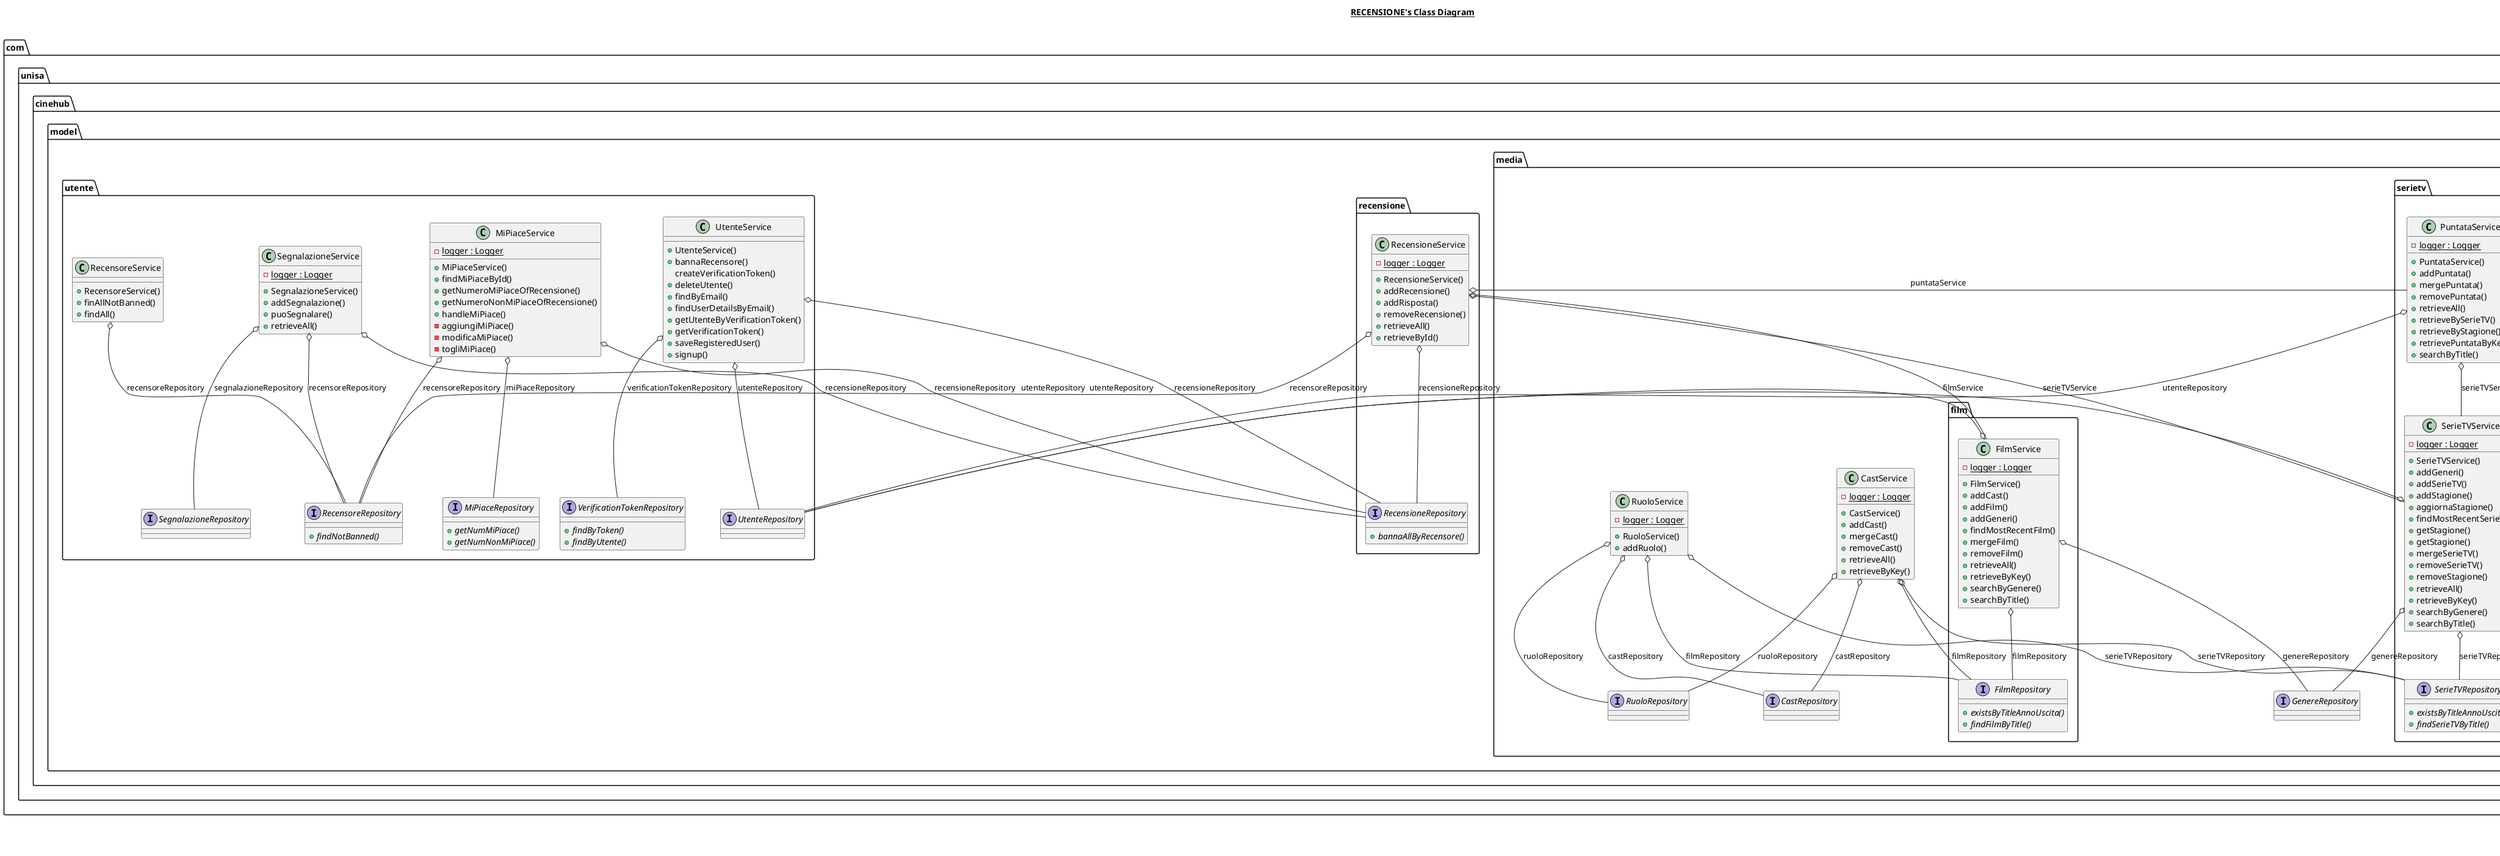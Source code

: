 @startuml

title __RECENSIONE's Class Diagram__\n


    namespace com.unisa.cinehub {
        namespace model {
          namespace media {
            interface com.unisa.cinehub.model.media.CastRepository {
            }
          }
        }
      }


      namespace com.unisa.cinehub {
        namespace model {
          namespace media {
            class com.unisa.cinehub.model.media.CastService {
                {static} - logger : Logger
                + CastService()
                + addCast()
                + mergeCast()
                + removeCast()
                + retrieveAll()
                + retrieveByKey()
            }
          }
        }
      }


      namespace com.unisa.cinehub {
        namespace model {
          namespace media {
            interface com.unisa.cinehub.model.media.GenereRepository {
            }
          }
        }
      }


      namespace com.unisa.cinehub {
        namespace model {
          namespace media {
            interface com.unisa.cinehub.model.media.RuoloRepository {
            }
          }
        }
      }


      namespace com.unisa.cinehub {
        namespace model {
          namespace media {
            class com.unisa.cinehub.model.media.RuoloService {
                {static} - logger : Logger
                + RuoloService()
                + addRuolo()
            }
          }
        }
      }

      namespace com.unisa.cinehub {
          namespace model {
            namespace media {
              namespace serietv {
                interface com.unisa.cinehub.model.media.serietv.PuntataRepository {
                    {abstract} + findPuntataByTitle()
                }
              }
            }
          }
        }


        namespace com.unisa.cinehub {
          namespace model {
            namespace media {
              namespace serietv {
                class com.unisa.cinehub.model.media.serietv.PuntataService {
                    {static} - logger : Logger
                    + PuntataService()
                    + addPuntata()
                    + mergePuntata()
                    + removePuntata()
                    + retrieveAll()
                    + retrieveBySerieTV()
                    + retrieveByStagione()
                    + retrievePuntataByKey()
                    + searchByTitle()
                }
              }
            }
          }
        }


        namespace com.unisa.cinehub {
          namespace model {
            namespace media {
              namespace serietv {
                interface com.unisa.cinehub.model.media.serietv.SerieTVRepository {
                    {abstract} + existsByTitleAnnoUscita()
                    {abstract} + findSerieTVByTitle()
                }
              }
            }
          }
        }


        namespace com.unisa.cinehub {
          namespace model {
            namespace media {
              namespace serietv {
                class com.unisa.cinehub.model.media.serietv.SerieTVService {
                    {static} - logger : Logger
                    + SerieTVService()
                    + addGeneri()
                    + addSerieTV()
                    + addStagione()
                    + aggiornaStagione()
                    + findMostRecentSerieTv()
                    + getStagione()
                    + getStagione()
                    + mergeSerieTV()
                    + removeSerieTV()
                    + removeStagione()
                    + retrieveAll()
                    + retrieveByKey()
                    + searchByGenere()
                    + searchByTitle()
                }
              }
            }
          }
        }


        namespace com.unisa.cinehub {
          namespace model {
            namespace media {
              namespace serietv {
                interface com.unisa.cinehub.model.media.serietv.StagioneRepository {
                }
              }
            }
          }
        }

        namespace com.unisa.cinehub {
            namespace model {
              namespace media {
                namespace film {
                  interface com.unisa.cinehub.model.media.film.FilmRepository {
                      {abstract} + existsByTitleAnnoUscita()
                      {abstract} + findFilmByTitle()
                  }
                }
              }
            }
          }


          namespace com.unisa.cinehub {
            namespace model {
              namespace media {
                namespace film {
                  class com.unisa.cinehub.model.media.film.FilmService {
                      {static} - logger : Logger
                      + FilmService()
                      + addCast()
                      + addFilm()
                      + addGeneri()
                      + findMostRecentFilm()
                      + mergeFilm()
                      + removeFilm()
                      + retrieveAll()
                      + retrieveByKey()
                      + searchByGenere()
                      + searchByTitle()
                  }
                }
              }
            }
          }

          namespace com.unisa.cinehub {
              namespace model {
                namespace recensione {
                  interface com.unisa.cinehub.model.recensione.RecensioneRepository {
                      {abstract} + bannaAllByRecensore()
                  }
                }
              }
            }


            namespace com.unisa.cinehub {
              namespace model {
                namespace recensione {
                  class com.unisa.cinehub.model.recensione.RecensioneService {
                      {static} - logger : Logger
                      + RecensioneService()
                      + addRecensione()
                      + addRisposta()
                      + removeRecensione()
                      + retrieveAll()
                      + retrieveById()
                  }
                }
              }
            }

            namespace com.unisa.cinehub {
                  namespace model {
                    namespace utente {
                      interface com.unisa.cinehub.model.utente.MiPiaceRepository {
                          {abstract} + getNumMiPiace()
                          {abstract} + getNumNonMiPiace()
                      }
                    }
                  }
                }


                namespace com.unisa.cinehub {
                  namespace model {
                    namespace utente {
                      class com.unisa.cinehub.model.utente.MiPiaceService {
                          {static} - logger : Logger
                          + MiPiaceService()
                          + findMiPiaceById()
                          + getNumeroMiPiaceOfRecensione()
                          + getNumeroNonMiPiaceOfRecensione()
                          + handleMiPiace()
                          - aggiungiMiPiace()
                          - modificaMiPiace()
                          - togliMiPiace()
                      }
                    }
                  }
                }


                namespace com.unisa.cinehub {
                  namespace model {
                    namespace utente {
                      interface com.unisa.cinehub.model.utente.RecensoreRepository {
                          {abstract} + findNotBanned()
                      }
                    }
                  }
                }


                namespace com.unisa.cinehub {
                  namespace model {
                    namespace utente {
                      class com.unisa.cinehub.model.utente.RecensoreService {
                          + RecensoreService()
                          + finAllNotBanned()
                          + findAll()
                      }
                    }
                  }
                }


                namespace com.unisa.cinehub {
                  namespace model {
                    namespace utente {
                      interface com.unisa.cinehub.model.utente.SegnalazioneRepository {
                      }
                    }
                  }
                }


                namespace com.unisa.cinehub {
                  namespace model {
                    namespace utente {
                      class com.unisa.cinehub.model.utente.SegnalazioneService {
                          {static} - logger : Logger
                          + SegnalazioneService()
                          + addSegnalazione()
                          + puoSegnalare()
                          + retrieveAll()
                      }
                    }
                  }
                }


                namespace com.unisa.cinehub {
                  namespace model {
                    namespace utente {
                      interface com.unisa.cinehub.model.utente.UtenteRepository {
                      }
                    }
                  }
                }


    namespace com.unisa.cinehub {
      namespace model {
        namespace utente {
          class com.unisa.cinehub.model.utente.UtenteService {
            + UtenteService()
            + bannaRecensore()
            createVerificationToken()
            + deleteUtente()
            + findByEmail()
            + findUserDetailsByEmail()
            + getUtenteByVerificationToken()
            + getVerificationToken()
            + saveRegisteredUser()
            + signup()
          }
        }
      }
    }


    namespace com.unisa.cinehub {
      namespace model {
        namespace utente {
          interface com.unisa.cinehub.model.utente.VerificationTokenRepository {
            {abstract} + findByToken()
            {abstract} + findByUtente()
        }
      }
    }
  }






  com.unisa.cinehub.model.media.film.FilmService o-- com.unisa.cinehub.model.media.film.FilmRepository : filmRepository
  com.unisa.cinehub.model.media.film.FilmService o-- com.unisa.cinehub.model.media.GenereRepository : genereRepository
  com.unisa.cinehub.model.media.film.FilmService o-- com.unisa.cinehub.model.utente.UtenteRepository : utenteRepository



  com.unisa.cinehub.model.media.serietv.PuntataService o-- com.unisa.cinehub.model.media.serietv.PuntataRepository : puntataRepository
  com.unisa.cinehub.model.media.serietv.PuntataService o-- com.unisa.cinehub.model.media.serietv.SerieTVService : serieTVService
  com.unisa.cinehub.model.media.serietv.PuntataService o-- com.unisa.cinehub.model.media.serietv.StagioneRepository : stagioneRepository
  com.unisa.cinehub.model.media.serietv.PuntataService o-- com.unisa.cinehub.model.utente.UtenteRepository : utenteRepository
  com.unisa.cinehub.model.media.serietv.SerieTVService o-- com.unisa.cinehub.model.media.GenereRepository : genereRepository
  com.unisa.cinehub.model.media.serietv.SerieTVService o-- com.unisa.cinehub.model.media.serietv.PuntataRepository : puntataRepository
  com.unisa.cinehub.model.media.serietv.SerieTVService o-- com.unisa.cinehub.model.media.serietv.SerieTVRepository : serieTVRepository
  com.unisa.cinehub.model.media.serietv.SerieTVService o-- com.unisa.cinehub.model.media.serietv.StagioneRepository : stagioneRepository
  com.unisa.cinehub.model.media.serietv.SerieTVService o-- com.unisa.cinehub.model.utente.UtenteRepository : utenteRepository

  com.unisa.cinehub.model.media.CastService o-- com.unisa.cinehub.model.media.CastRepository : castRepository
  com.unisa.cinehub.model.media.CastService o-- com.unisa.cinehub.model.media.film.FilmRepository : filmRepository
  com.unisa.cinehub.model.media.CastService o-- com.unisa.cinehub.model.media.RuoloRepository : ruoloRepository
  com.unisa.cinehub.model.media.CastService o-- com.unisa.cinehub.model.media.serietv.SerieTVRepository : serieTVRepository
  com.unisa.cinehub.model.media.RuoloService o-- com.unisa.cinehub.model.media.CastRepository : castRepository
  com.unisa.cinehub.model.media.RuoloService o-- com.unisa.cinehub.model.media.film.FilmRepository : filmRepository
  com.unisa.cinehub.model.media.RuoloService o-- com.unisa.cinehub.model.media.RuoloRepository : ruoloRepository
  com.unisa.cinehub.model.media.RuoloService o-- com.unisa.cinehub.model.media.serietv.SerieTVRepository : serieTVRepository

  com.unisa.cinehub.model.utente.MiPiaceService o-- com.unisa.cinehub.model.utente.MiPiaceRepository : miPiaceRepository
  com.unisa.cinehub.model.utente.MiPiaceService o-- com.unisa.cinehub.model.recensione.RecensioneRepository : recensioneRepository
  com.unisa.cinehub.model.utente.MiPiaceService o-- com.unisa.cinehub.model.utente.RecensoreRepository : recensoreRepository
  com.unisa.cinehub.model.utente.RecensoreService o-- com.unisa.cinehub.model.utente.RecensoreRepository : recensoreRepository
  com.unisa.cinehub.model.utente.SegnalazioneService o-- com.unisa.cinehub.model.recensione.RecensioneRepository : recensioneRepository
  com.unisa.cinehub.model.utente.SegnalazioneService o-- com.unisa.cinehub.model.utente.RecensoreRepository : recensoreRepository
  com.unisa.cinehub.model.utente.SegnalazioneService o-- com.unisa.cinehub.model.utente.SegnalazioneRepository : segnalazioneRepository
  com.unisa.cinehub.model.utente.UtenteService o-- com.unisa.cinehub.model.recensione.RecensioneRepository : recensioneRepository
  com.unisa.cinehub.model.utente.UtenteService o-- com.unisa.cinehub.model.utente.UtenteRepository : utenteRepository
  com.unisa.cinehub.model.utente.UtenteService o-- com.unisa.cinehub.model.utente.VerificationTokenRepository : verificationTokenRepository
  com.unisa.cinehub.model.recensione.RecensioneService o-- com.unisa.cinehub.model.media.film.FilmService : filmService
  com.unisa.cinehub.model.recensione.RecensioneService o-- com.unisa.cinehub.model.media.serietv.PuntataService : puntataService
  com.unisa.cinehub.model.recensione.RecensioneService o-- com.unisa.cinehub.model.recensione.RecensioneRepository : recensioneRepository
  com.unisa.cinehub.model.recensione.RecensioneService o-- com.unisa.cinehub.model.utente.RecensoreRepository : recensoreRepository
  com.unisa.cinehub.model.recensione.RecensioneService o-- com.unisa.cinehub.model.media.serietv.SerieTVService : serieTVService


right footer


PlantUML diagram generated by SketchIt! (https://bitbucket.org/pmesmeur/sketch.it)
For more information about this tool, please contact philippe.mesmeur@gmail.com
endfooter

@enduml
